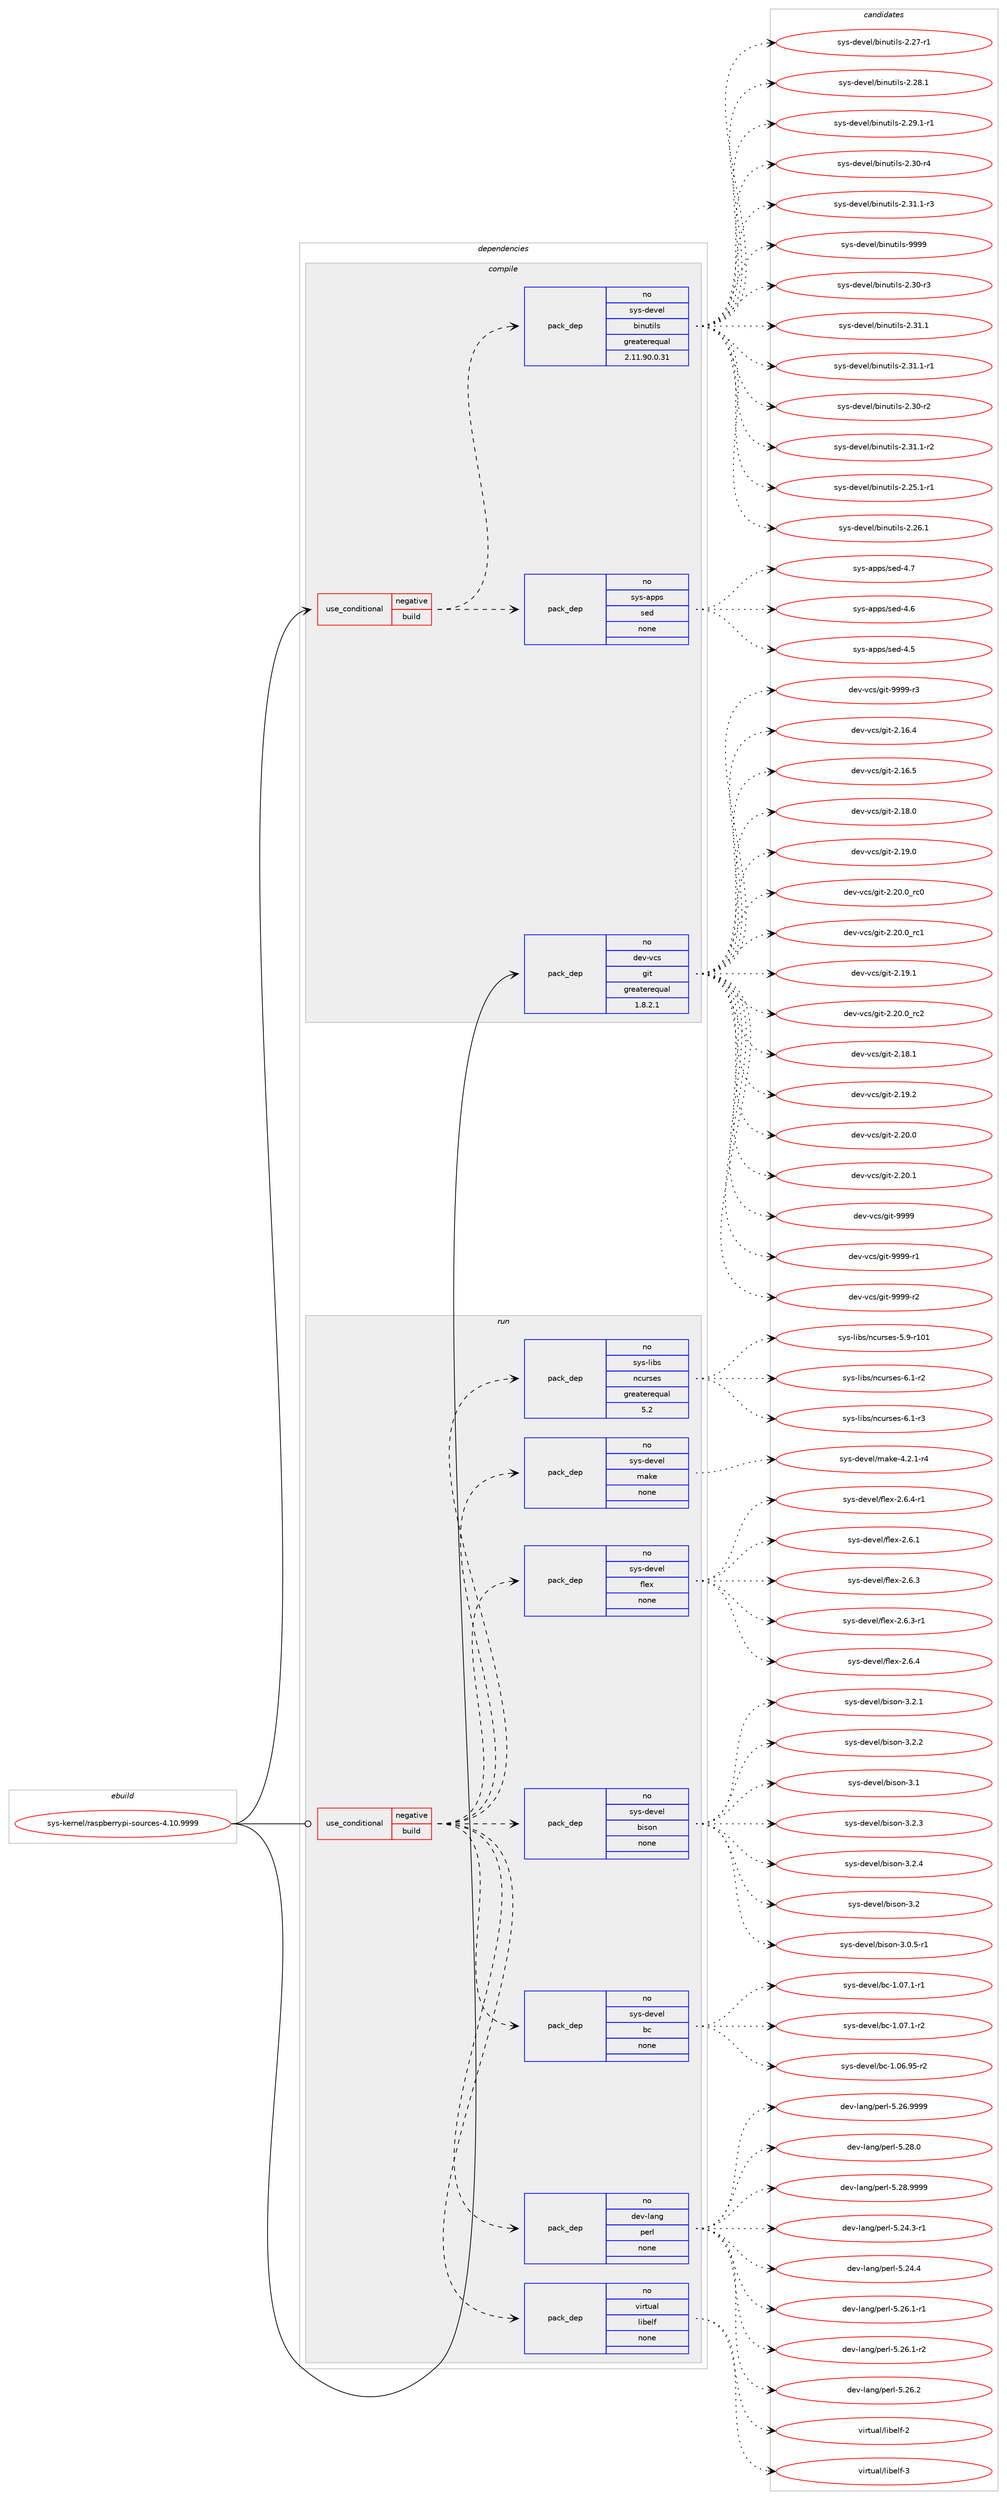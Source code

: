 digraph prolog {

# *************
# Graph options
# *************

newrank=true;
concentrate=true;
compound=true;
graph [rankdir=LR,fontname=Helvetica,fontsize=10,ranksep=1.5];#, ranksep=2.5, nodesep=0.2];
edge  [arrowhead=vee];
node  [fontname=Helvetica,fontsize=10];

# **********
# The ebuild
# **********

subgraph cluster_leftcol {
color=gray;
rank=same;
label=<<i>ebuild</i>>;
id [label="sys-kernel/raspberrypi-sources-4.10.9999", color=red, width=4, href="../sys-kernel/raspberrypi-sources-4.10.9999.svg"];
}

# ****************
# The dependencies
# ****************

subgraph cluster_midcol {
color=gray;
label=<<i>dependencies</i>>;
subgraph cluster_compile {
fillcolor="#eeeeee";
style=filled;
label=<<i>compile</i>>;
subgraph cond1912 {
dependency9870 [label=<<TABLE BORDER="0" CELLBORDER="1" CELLSPACING="0" CELLPADDING="4"><TR><TD ROWSPAN="3" CELLPADDING="10">use_conditional</TD></TR><TR><TD>negative</TD></TR><TR><TD>build</TD></TR></TABLE>>, shape=none, color=red];
subgraph pack7743 {
dependency9871 [label=<<TABLE BORDER="0" CELLBORDER="1" CELLSPACING="0" CELLPADDING="4" WIDTH="220"><TR><TD ROWSPAN="6" CELLPADDING="30">pack_dep</TD></TR><TR><TD WIDTH="110">no</TD></TR><TR><TD>sys-apps</TD></TR><TR><TD>sed</TD></TR><TR><TD>none</TD></TR><TR><TD></TD></TR></TABLE>>, shape=none, color=blue];
}
dependency9870:e -> dependency9871:w [weight=20,style="dashed",arrowhead="vee"];
subgraph pack7744 {
dependency9872 [label=<<TABLE BORDER="0" CELLBORDER="1" CELLSPACING="0" CELLPADDING="4" WIDTH="220"><TR><TD ROWSPAN="6" CELLPADDING="30">pack_dep</TD></TR><TR><TD WIDTH="110">no</TD></TR><TR><TD>sys-devel</TD></TR><TR><TD>binutils</TD></TR><TR><TD>greaterequal</TD></TR><TR><TD>2.11.90.0.31</TD></TR></TABLE>>, shape=none, color=blue];
}
dependency9870:e -> dependency9872:w [weight=20,style="dashed",arrowhead="vee"];
}
id:e -> dependency9870:w [weight=20,style="solid",arrowhead="vee"];
subgraph pack7745 {
dependency9873 [label=<<TABLE BORDER="0" CELLBORDER="1" CELLSPACING="0" CELLPADDING="4" WIDTH="220"><TR><TD ROWSPAN="6" CELLPADDING="30">pack_dep</TD></TR><TR><TD WIDTH="110">no</TD></TR><TR><TD>dev-vcs</TD></TR><TR><TD>git</TD></TR><TR><TD>greaterequal</TD></TR><TR><TD>1.8.2.1</TD></TR></TABLE>>, shape=none, color=blue];
}
id:e -> dependency9873:w [weight=20,style="solid",arrowhead="vee"];
}
subgraph cluster_compileandrun {
fillcolor="#eeeeee";
style=filled;
label=<<i>compile and run</i>>;
}
subgraph cluster_run {
fillcolor="#eeeeee";
style=filled;
label=<<i>run</i>>;
subgraph cond1913 {
dependency9874 [label=<<TABLE BORDER="0" CELLBORDER="1" CELLSPACING="0" CELLPADDING="4"><TR><TD ROWSPAN="3" CELLPADDING="10">use_conditional</TD></TR><TR><TD>negative</TD></TR><TR><TD>build</TD></TR></TABLE>>, shape=none, color=red];
subgraph pack7746 {
dependency9875 [label=<<TABLE BORDER="0" CELLBORDER="1" CELLSPACING="0" CELLPADDING="4" WIDTH="220"><TR><TD ROWSPAN="6" CELLPADDING="30">pack_dep</TD></TR><TR><TD WIDTH="110">no</TD></TR><TR><TD>dev-lang</TD></TR><TR><TD>perl</TD></TR><TR><TD>none</TD></TR><TR><TD></TD></TR></TABLE>>, shape=none, color=blue];
}
dependency9874:e -> dependency9875:w [weight=20,style="dashed",arrowhead="vee"];
subgraph pack7747 {
dependency9876 [label=<<TABLE BORDER="0" CELLBORDER="1" CELLSPACING="0" CELLPADDING="4" WIDTH="220"><TR><TD ROWSPAN="6" CELLPADDING="30">pack_dep</TD></TR><TR><TD WIDTH="110">no</TD></TR><TR><TD>sys-devel</TD></TR><TR><TD>bc</TD></TR><TR><TD>none</TD></TR><TR><TD></TD></TR></TABLE>>, shape=none, color=blue];
}
dependency9874:e -> dependency9876:w [weight=20,style="dashed",arrowhead="vee"];
subgraph pack7748 {
dependency9877 [label=<<TABLE BORDER="0" CELLBORDER="1" CELLSPACING="0" CELLPADDING="4" WIDTH="220"><TR><TD ROWSPAN="6" CELLPADDING="30">pack_dep</TD></TR><TR><TD WIDTH="110">no</TD></TR><TR><TD>sys-devel</TD></TR><TR><TD>bison</TD></TR><TR><TD>none</TD></TR><TR><TD></TD></TR></TABLE>>, shape=none, color=blue];
}
dependency9874:e -> dependency9877:w [weight=20,style="dashed",arrowhead="vee"];
subgraph pack7749 {
dependency9878 [label=<<TABLE BORDER="0" CELLBORDER="1" CELLSPACING="0" CELLPADDING="4" WIDTH="220"><TR><TD ROWSPAN="6" CELLPADDING="30">pack_dep</TD></TR><TR><TD WIDTH="110">no</TD></TR><TR><TD>sys-devel</TD></TR><TR><TD>flex</TD></TR><TR><TD>none</TD></TR><TR><TD></TD></TR></TABLE>>, shape=none, color=blue];
}
dependency9874:e -> dependency9878:w [weight=20,style="dashed",arrowhead="vee"];
subgraph pack7750 {
dependency9879 [label=<<TABLE BORDER="0" CELLBORDER="1" CELLSPACING="0" CELLPADDING="4" WIDTH="220"><TR><TD ROWSPAN="6" CELLPADDING="30">pack_dep</TD></TR><TR><TD WIDTH="110">no</TD></TR><TR><TD>sys-devel</TD></TR><TR><TD>make</TD></TR><TR><TD>none</TD></TR><TR><TD></TD></TR></TABLE>>, shape=none, color=blue];
}
dependency9874:e -> dependency9879:w [weight=20,style="dashed",arrowhead="vee"];
subgraph pack7751 {
dependency9880 [label=<<TABLE BORDER="0" CELLBORDER="1" CELLSPACING="0" CELLPADDING="4" WIDTH="220"><TR><TD ROWSPAN="6" CELLPADDING="30">pack_dep</TD></TR><TR><TD WIDTH="110">no</TD></TR><TR><TD>sys-libs</TD></TR><TR><TD>ncurses</TD></TR><TR><TD>greaterequal</TD></TR><TR><TD>5.2</TD></TR></TABLE>>, shape=none, color=blue];
}
dependency9874:e -> dependency9880:w [weight=20,style="dashed",arrowhead="vee"];
subgraph pack7752 {
dependency9881 [label=<<TABLE BORDER="0" CELLBORDER="1" CELLSPACING="0" CELLPADDING="4" WIDTH="220"><TR><TD ROWSPAN="6" CELLPADDING="30">pack_dep</TD></TR><TR><TD WIDTH="110">no</TD></TR><TR><TD>virtual</TD></TR><TR><TD>libelf</TD></TR><TR><TD>none</TD></TR><TR><TD></TD></TR></TABLE>>, shape=none, color=blue];
}
dependency9874:e -> dependency9881:w [weight=20,style="dashed",arrowhead="vee"];
}
id:e -> dependency9874:w [weight=20,style="solid",arrowhead="odot"];
}
}

# **************
# The candidates
# **************

subgraph cluster_choices {
rank=same;
color=gray;
label=<<i>candidates</i>>;

subgraph choice7743 {
color=black;
nodesep=1;
choice11512111545971121121154711510110045524654 [label="sys-apps/sed-4.6", color=red, width=4,href="../sys-apps/sed-4.6.svg"];
choice11512111545971121121154711510110045524653 [label="sys-apps/sed-4.5", color=red, width=4,href="../sys-apps/sed-4.5.svg"];
choice11512111545971121121154711510110045524655 [label="sys-apps/sed-4.7", color=red, width=4,href="../sys-apps/sed-4.7.svg"];
dependency9871:e -> choice11512111545971121121154711510110045524654:w [style=dotted,weight="100"];
dependency9871:e -> choice11512111545971121121154711510110045524653:w [style=dotted,weight="100"];
dependency9871:e -> choice11512111545971121121154711510110045524655:w [style=dotted,weight="100"];
}
subgraph choice7744 {
color=black;
nodesep=1;
choice11512111545100101118101108479810511011711610510811545504651484511451 [label="sys-devel/binutils-2.30-r3", color=red, width=4,href="../sys-devel/binutils-2.30-r3.svg"];
choice11512111545100101118101108479810511011711610510811545504651494649 [label="sys-devel/binutils-2.31.1", color=red, width=4,href="../sys-devel/binutils-2.31.1.svg"];
choice115121115451001011181011084798105110117116105108115455046514946494511449 [label="sys-devel/binutils-2.31.1-r1", color=red, width=4,href="../sys-devel/binutils-2.31.1-r1.svg"];
choice11512111545100101118101108479810511011711610510811545504651484511450 [label="sys-devel/binutils-2.30-r2", color=red, width=4,href="../sys-devel/binutils-2.30-r2.svg"];
choice115121115451001011181011084798105110117116105108115455046514946494511450 [label="sys-devel/binutils-2.31.1-r2", color=red, width=4,href="../sys-devel/binutils-2.31.1-r2.svg"];
choice115121115451001011181011084798105110117116105108115455046505346494511449 [label="sys-devel/binutils-2.25.1-r1", color=red, width=4,href="../sys-devel/binutils-2.25.1-r1.svg"];
choice11512111545100101118101108479810511011711610510811545504650544649 [label="sys-devel/binutils-2.26.1", color=red, width=4,href="../sys-devel/binutils-2.26.1.svg"];
choice11512111545100101118101108479810511011711610510811545504650554511449 [label="sys-devel/binutils-2.27-r1", color=red, width=4,href="../sys-devel/binutils-2.27-r1.svg"];
choice11512111545100101118101108479810511011711610510811545504650564649 [label="sys-devel/binutils-2.28.1", color=red, width=4,href="../sys-devel/binutils-2.28.1.svg"];
choice115121115451001011181011084798105110117116105108115455046505746494511449 [label="sys-devel/binutils-2.29.1-r1", color=red, width=4,href="../sys-devel/binutils-2.29.1-r1.svg"];
choice11512111545100101118101108479810511011711610510811545504651484511452 [label="sys-devel/binutils-2.30-r4", color=red, width=4,href="../sys-devel/binutils-2.30-r4.svg"];
choice115121115451001011181011084798105110117116105108115455046514946494511451 [label="sys-devel/binutils-2.31.1-r3", color=red, width=4,href="../sys-devel/binutils-2.31.1-r3.svg"];
choice1151211154510010111810110847981051101171161051081154557575757 [label="sys-devel/binutils-9999", color=red, width=4,href="../sys-devel/binutils-9999.svg"];
dependency9872:e -> choice11512111545100101118101108479810511011711610510811545504651484511451:w [style=dotted,weight="100"];
dependency9872:e -> choice11512111545100101118101108479810511011711610510811545504651494649:w [style=dotted,weight="100"];
dependency9872:e -> choice115121115451001011181011084798105110117116105108115455046514946494511449:w [style=dotted,weight="100"];
dependency9872:e -> choice11512111545100101118101108479810511011711610510811545504651484511450:w [style=dotted,weight="100"];
dependency9872:e -> choice115121115451001011181011084798105110117116105108115455046514946494511450:w [style=dotted,weight="100"];
dependency9872:e -> choice115121115451001011181011084798105110117116105108115455046505346494511449:w [style=dotted,weight="100"];
dependency9872:e -> choice11512111545100101118101108479810511011711610510811545504650544649:w [style=dotted,weight="100"];
dependency9872:e -> choice11512111545100101118101108479810511011711610510811545504650554511449:w [style=dotted,weight="100"];
dependency9872:e -> choice11512111545100101118101108479810511011711610510811545504650564649:w [style=dotted,weight="100"];
dependency9872:e -> choice115121115451001011181011084798105110117116105108115455046505746494511449:w [style=dotted,weight="100"];
dependency9872:e -> choice11512111545100101118101108479810511011711610510811545504651484511452:w [style=dotted,weight="100"];
dependency9872:e -> choice115121115451001011181011084798105110117116105108115455046514946494511451:w [style=dotted,weight="100"];
dependency9872:e -> choice1151211154510010111810110847981051101171161051081154557575757:w [style=dotted,weight="100"];
}
subgraph choice7745 {
color=black;
nodesep=1;
choice10010111845118991154710310511645504649544652 [label="dev-vcs/git-2.16.4", color=red, width=4,href="../dev-vcs/git-2.16.4.svg"];
choice10010111845118991154710310511645504649544653 [label="dev-vcs/git-2.16.5", color=red, width=4,href="../dev-vcs/git-2.16.5.svg"];
choice10010111845118991154710310511645504649564648 [label="dev-vcs/git-2.18.0", color=red, width=4,href="../dev-vcs/git-2.18.0.svg"];
choice10010111845118991154710310511645504649574648 [label="dev-vcs/git-2.19.0", color=red, width=4,href="../dev-vcs/git-2.19.0.svg"];
choice10010111845118991154710310511645504650484648951149948 [label="dev-vcs/git-2.20.0_rc0", color=red, width=4,href="../dev-vcs/git-2.20.0_rc0.svg"];
choice10010111845118991154710310511645504650484648951149949 [label="dev-vcs/git-2.20.0_rc1", color=red, width=4,href="../dev-vcs/git-2.20.0_rc1.svg"];
choice10010111845118991154710310511645504649574649 [label="dev-vcs/git-2.19.1", color=red, width=4,href="../dev-vcs/git-2.19.1.svg"];
choice10010111845118991154710310511645504650484648951149950 [label="dev-vcs/git-2.20.0_rc2", color=red, width=4,href="../dev-vcs/git-2.20.0_rc2.svg"];
choice10010111845118991154710310511645504649564649 [label="dev-vcs/git-2.18.1", color=red, width=4,href="../dev-vcs/git-2.18.1.svg"];
choice10010111845118991154710310511645504649574650 [label="dev-vcs/git-2.19.2", color=red, width=4,href="../dev-vcs/git-2.19.2.svg"];
choice10010111845118991154710310511645504650484648 [label="dev-vcs/git-2.20.0", color=red, width=4,href="../dev-vcs/git-2.20.0.svg"];
choice10010111845118991154710310511645504650484649 [label="dev-vcs/git-2.20.1", color=red, width=4,href="../dev-vcs/git-2.20.1.svg"];
choice1001011184511899115471031051164557575757 [label="dev-vcs/git-9999", color=red, width=4,href="../dev-vcs/git-9999.svg"];
choice10010111845118991154710310511645575757574511449 [label="dev-vcs/git-9999-r1", color=red, width=4,href="../dev-vcs/git-9999-r1.svg"];
choice10010111845118991154710310511645575757574511450 [label="dev-vcs/git-9999-r2", color=red, width=4,href="../dev-vcs/git-9999-r2.svg"];
choice10010111845118991154710310511645575757574511451 [label="dev-vcs/git-9999-r3", color=red, width=4,href="../dev-vcs/git-9999-r3.svg"];
dependency9873:e -> choice10010111845118991154710310511645504649544652:w [style=dotted,weight="100"];
dependency9873:e -> choice10010111845118991154710310511645504649544653:w [style=dotted,weight="100"];
dependency9873:e -> choice10010111845118991154710310511645504649564648:w [style=dotted,weight="100"];
dependency9873:e -> choice10010111845118991154710310511645504649574648:w [style=dotted,weight="100"];
dependency9873:e -> choice10010111845118991154710310511645504650484648951149948:w [style=dotted,weight="100"];
dependency9873:e -> choice10010111845118991154710310511645504650484648951149949:w [style=dotted,weight="100"];
dependency9873:e -> choice10010111845118991154710310511645504649574649:w [style=dotted,weight="100"];
dependency9873:e -> choice10010111845118991154710310511645504650484648951149950:w [style=dotted,weight="100"];
dependency9873:e -> choice10010111845118991154710310511645504649564649:w [style=dotted,weight="100"];
dependency9873:e -> choice10010111845118991154710310511645504649574650:w [style=dotted,weight="100"];
dependency9873:e -> choice10010111845118991154710310511645504650484648:w [style=dotted,weight="100"];
dependency9873:e -> choice10010111845118991154710310511645504650484649:w [style=dotted,weight="100"];
dependency9873:e -> choice1001011184511899115471031051164557575757:w [style=dotted,weight="100"];
dependency9873:e -> choice10010111845118991154710310511645575757574511449:w [style=dotted,weight="100"];
dependency9873:e -> choice10010111845118991154710310511645575757574511450:w [style=dotted,weight="100"];
dependency9873:e -> choice10010111845118991154710310511645575757574511451:w [style=dotted,weight="100"];
}
subgraph choice7746 {
color=black;
nodesep=1;
choice100101118451089711010347112101114108455346505246514511449 [label="dev-lang/perl-5.24.3-r1", color=red, width=4,href="../dev-lang/perl-5.24.3-r1.svg"];
choice10010111845108971101034711210111410845534650524652 [label="dev-lang/perl-5.24.4", color=red, width=4,href="../dev-lang/perl-5.24.4.svg"];
choice100101118451089711010347112101114108455346505446494511449 [label="dev-lang/perl-5.26.1-r1", color=red, width=4,href="../dev-lang/perl-5.26.1-r1.svg"];
choice100101118451089711010347112101114108455346505446494511450 [label="dev-lang/perl-5.26.1-r2", color=red, width=4,href="../dev-lang/perl-5.26.1-r2.svg"];
choice10010111845108971101034711210111410845534650544650 [label="dev-lang/perl-5.26.2", color=red, width=4,href="../dev-lang/perl-5.26.2.svg"];
choice10010111845108971101034711210111410845534650544657575757 [label="dev-lang/perl-5.26.9999", color=red, width=4,href="../dev-lang/perl-5.26.9999.svg"];
choice10010111845108971101034711210111410845534650564648 [label="dev-lang/perl-5.28.0", color=red, width=4,href="../dev-lang/perl-5.28.0.svg"];
choice10010111845108971101034711210111410845534650564657575757 [label="dev-lang/perl-5.28.9999", color=red, width=4,href="../dev-lang/perl-5.28.9999.svg"];
dependency9875:e -> choice100101118451089711010347112101114108455346505246514511449:w [style=dotted,weight="100"];
dependency9875:e -> choice10010111845108971101034711210111410845534650524652:w [style=dotted,weight="100"];
dependency9875:e -> choice100101118451089711010347112101114108455346505446494511449:w [style=dotted,weight="100"];
dependency9875:e -> choice100101118451089711010347112101114108455346505446494511450:w [style=dotted,weight="100"];
dependency9875:e -> choice10010111845108971101034711210111410845534650544650:w [style=dotted,weight="100"];
dependency9875:e -> choice10010111845108971101034711210111410845534650544657575757:w [style=dotted,weight="100"];
dependency9875:e -> choice10010111845108971101034711210111410845534650564648:w [style=dotted,weight="100"];
dependency9875:e -> choice10010111845108971101034711210111410845534650564657575757:w [style=dotted,weight="100"];
}
subgraph choice7747 {
color=black;
nodesep=1;
choice1151211154510010111810110847989945494648544657534511450 [label="sys-devel/bc-1.06.95-r2", color=red, width=4,href="../sys-devel/bc-1.06.95-r2.svg"];
choice11512111545100101118101108479899454946485546494511449 [label="sys-devel/bc-1.07.1-r1", color=red, width=4,href="../sys-devel/bc-1.07.1-r1.svg"];
choice11512111545100101118101108479899454946485546494511450 [label="sys-devel/bc-1.07.1-r2", color=red, width=4,href="../sys-devel/bc-1.07.1-r2.svg"];
dependency9876:e -> choice1151211154510010111810110847989945494648544657534511450:w [style=dotted,weight="100"];
dependency9876:e -> choice11512111545100101118101108479899454946485546494511449:w [style=dotted,weight="100"];
dependency9876:e -> choice11512111545100101118101108479899454946485546494511450:w [style=dotted,weight="100"];
}
subgraph choice7748 {
color=black;
nodesep=1;
choice11512111545100101118101108479810511511111045514650 [label="sys-devel/bison-3.2", color=red, width=4,href="../sys-devel/bison-3.2.svg"];
choice1151211154510010111810110847981051151111104551464846534511449 [label="sys-devel/bison-3.0.5-r1", color=red, width=4,href="../sys-devel/bison-3.0.5-r1.svg"];
choice115121115451001011181011084798105115111110455146504649 [label="sys-devel/bison-3.2.1", color=red, width=4,href="../sys-devel/bison-3.2.1.svg"];
choice115121115451001011181011084798105115111110455146504650 [label="sys-devel/bison-3.2.2", color=red, width=4,href="../sys-devel/bison-3.2.2.svg"];
choice11512111545100101118101108479810511511111045514649 [label="sys-devel/bison-3.1", color=red, width=4,href="../sys-devel/bison-3.1.svg"];
choice115121115451001011181011084798105115111110455146504651 [label="sys-devel/bison-3.2.3", color=red, width=4,href="../sys-devel/bison-3.2.3.svg"];
choice115121115451001011181011084798105115111110455146504652 [label="sys-devel/bison-3.2.4", color=red, width=4,href="../sys-devel/bison-3.2.4.svg"];
dependency9877:e -> choice11512111545100101118101108479810511511111045514650:w [style=dotted,weight="100"];
dependency9877:e -> choice1151211154510010111810110847981051151111104551464846534511449:w [style=dotted,weight="100"];
dependency9877:e -> choice115121115451001011181011084798105115111110455146504649:w [style=dotted,weight="100"];
dependency9877:e -> choice115121115451001011181011084798105115111110455146504650:w [style=dotted,weight="100"];
dependency9877:e -> choice11512111545100101118101108479810511511111045514649:w [style=dotted,weight="100"];
dependency9877:e -> choice115121115451001011181011084798105115111110455146504651:w [style=dotted,weight="100"];
dependency9877:e -> choice115121115451001011181011084798105115111110455146504652:w [style=dotted,weight="100"];
}
subgraph choice7749 {
color=black;
nodesep=1;
choice1151211154510010111810110847102108101120455046544649 [label="sys-devel/flex-2.6.1", color=red, width=4,href="../sys-devel/flex-2.6.1.svg"];
choice1151211154510010111810110847102108101120455046544651 [label="sys-devel/flex-2.6.3", color=red, width=4,href="../sys-devel/flex-2.6.3.svg"];
choice11512111545100101118101108471021081011204550465446514511449 [label="sys-devel/flex-2.6.3-r1", color=red, width=4,href="../sys-devel/flex-2.6.3-r1.svg"];
choice1151211154510010111810110847102108101120455046544652 [label="sys-devel/flex-2.6.4", color=red, width=4,href="../sys-devel/flex-2.6.4.svg"];
choice11512111545100101118101108471021081011204550465446524511449 [label="sys-devel/flex-2.6.4-r1", color=red, width=4,href="../sys-devel/flex-2.6.4-r1.svg"];
dependency9878:e -> choice1151211154510010111810110847102108101120455046544649:w [style=dotted,weight="100"];
dependency9878:e -> choice1151211154510010111810110847102108101120455046544651:w [style=dotted,weight="100"];
dependency9878:e -> choice11512111545100101118101108471021081011204550465446514511449:w [style=dotted,weight="100"];
dependency9878:e -> choice1151211154510010111810110847102108101120455046544652:w [style=dotted,weight="100"];
dependency9878:e -> choice11512111545100101118101108471021081011204550465446524511449:w [style=dotted,weight="100"];
}
subgraph choice7750 {
color=black;
nodesep=1;
choice1151211154510010111810110847109971071014552465046494511452 [label="sys-devel/make-4.2.1-r4", color=red, width=4,href="../sys-devel/make-4.2.1-r4.svg"];
dependency9879:e -> choice1151211154510010111810110847109971071014552465046494511452:w [style=dotted,weight="100"];
}
subgraph choice7751 {
color=black;
nodesep=1;
choice115121115451081059811547110991171141151011154553465745114494849 [label="sys-libs/ncurses-5.9-r101", color=red, width=4,href="../sys-libs/ncurses-5.9-r101.svg"];
choice11512111545108105981154711099117114115101115455446494511450 [label="sys-libs/ncurses-6.1-r2", color=red, width=4,href="../sys-libs/ncurses-6.1-r2.svg"];
choice11512111545108105981154711099117114115101115455446494511451 [label="sys-libs/ncurses-6.1-r3", color=red, width=4,href="../sys-libs/ncurses-6.1-r3.svg"];
dependency9880:e -> choice115121115451081059811547110991171141151011154553465745114494849:w [style=dotted,weight="100"];
dependency9880:e -> choice11512111545108105981154711099117114115101115455446494511450:w [style=dotted,weight="100"];
dependency9880:e -> choice11512111545108105981154711099117114115101115455446494511451:w [style=dotted,weight="100"];
}
subgraph choice7752 {
color=black;
nodesep=1;
choice1181051141161179710847108105981011081024550 [label="virtual/libelf-2", color=red, width=4,href="../virtual/libelf-2.svg"];
choice1181051141161179710847108105981011081024551 [label="virtual/libelf-3", color=red, width=4,href="../virtual/libelf-3.svg"];
dependency9881:e -> choice1181051141161179710847108105981011081024550:w [style=dotted,weight="100"];
dependency9881:e -> choice1181051141161179710847108105981011081024551:w [style=dotted,weight="100"];
}
}

}
